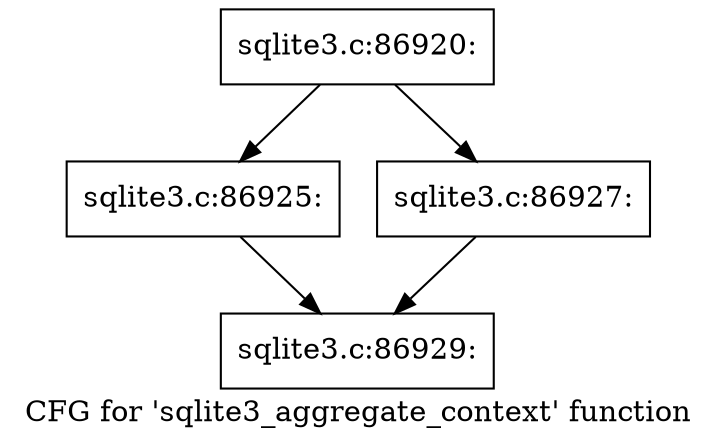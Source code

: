 digraph "CFG for 'sqlite3_aggregate_context' function" {
	label="CFG for 'sqlite3_aggregate_context' function";

	Node0x55c0f54a3b00 [shape=record,label="{sqlite3.c:86920:}"];
	Node0x55c0f54a3b00 -> Node0x55c0f53d5ec0;
	Node0x55c0f54a3b00 -> Node0x55c0f53d5f60;
	Node0x55c0f53d5ec0 [shape=record,label="{sqlite3.c:86925:}"];
	Node0x55c0f53d5ec0 -> Node0x55c0f5ca8970;
	Node0x55c0f53d5f60 [shape=record,label="{sqlite3.c:86927:}"];
	Node0x55c0f53d5f60 -> Node0x55c0f5ca8970;
	Node0x55c0f5ca8970 [shape=record,label="{sqlite3.c:86929:}"];
}
